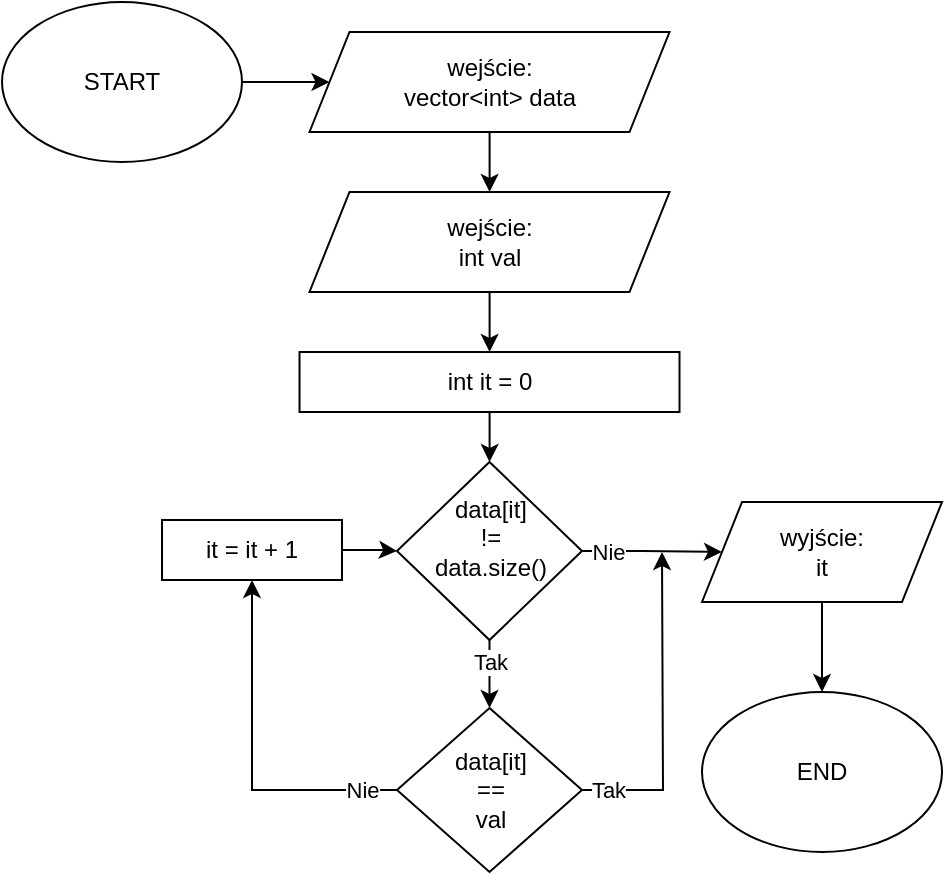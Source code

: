 <mxfile version="20.7.4" type="device"><diagram id="r4R0WMx8JEu7kntsxaOY" name="Strona-1"><mxGraphModel dx="1863" dy="614" grid="1" gridSize="10" guides="1" tooltips="1" connect="1" arrows="1" fold="1" page="1" pageScale="1" pageWidth="827" pageHeight="1169" math="0" shadow="0"><root><mxCell id="0"/><mxCell id="1" parent="0"/><mxCell id="CkYJwNCHKR7pto-Vj1GX-1" style="edgeStyle=orthogonalEdgeStyle;rounded=0;orthogonalLoop=1;jettySize=auto;html=1;" parent="1" source="CkYJwNCHKR7pto-Vj1GX-2" target="CkYJwNCHKR7pto-Vj1GX-5" edge="1"><mxGeometry relative="1" as="geometry"/></mxCell><mxCell id="CkYJwNCHKR7pto-Vj1GX-2" value="START" style="ellipse;whiteSpace=wrap;html=1;" parent="1" vertex="1"><mxGeometry x="-290" y="155" width="120" height="80" as="geometry"/></mxCell><mxCell id="CkYJwNCHKR7pto-Vj1GX-3" value="END" style="ellipse;whiteSpace=wrap;html=1;" parent="1" vertex="1"><mxGeometry x="60" y="500" width="120" height="80" as="geometry"/></mxCell><mxCell id="CkYJwNCHKR7pto-Vj1GX-75" value="" style="edgeStyle=orthogonalEdgeStyle;rounded=0;orthogonalLoop=1;jettySize=auto;html=1;" parent="1" source="CkYJwNCHKR7pto-Vj1GX-5" target="CkYJwNCHKR7pto-Vj1GX-74" edge="1"><mxGeometry relative="1" as="geometry"/></mxCell><mxCell id="CkYJwNCHKR7pto-Vj1GX-5" value="wejście:&lt;br&gt;vector&amp;lt;int&amp;gt; data" style="shape=parallelogram;perimeter=parallelogramPerimeter;whiteSpace=wrap;html=1;fixedSize=1;" parent="1" vertex="1"><mxGeometry x="-136.25" y="170" width="180" height="50" as="geometry"/></mxCell><mxCell id="CkYJwNCHKR7pto-Vj1GX-10" style="edgeStyle=orthogonalEdgeStyle;rounded=0;orthogonalLoop=1;jettySize=auto;html=1;" parent="1" source="CkYJwNCHKR7pto-Vj1GX-11" target="CkYJwNCHKR7pto-Vj1GX-3" edge="1"><mxGeometry relative="1" as="geometry"/></mxCell><mxCell id="CkYJwNCHKR7pto-Vj1GX-11" value="wyjście:&lt;br&gt;it" style="shape=parallelogram;perimeter=parallelogramPerimeter;whiteSpace=wrap;html=1;fixedSize=1;" parent="1" vertex="1"><mxGeometry x="60" y="405" width="120" height="50" as="geometry"/></mxCell><mxCell id="CkYJwNCHKR7pto-Vj1GX-77" value="" style="edgeStyle=orthogonalEdgeStyle;rounded=0;orthogonalLoop=1;jettySize=auto;html=1;" parent="1" source="CkYJwNCHKR7pto-Vj1GX-74" target="CkYJwNCHKR7pto-Vj1GX-76" edge="1"><mxGeometry relative="1" as="geometry"/></mxCell><mxCell id="CkYJwNCHKR7pto-Vj1GX-74" value="wejście:&lt;br&gt;int val" style="shape=parallelogram;perimeter=parallelogramPerimeter;whiteSpace=wrap;html=1;fixedSize=1;" parent="1" vertex="1"><mxGeometry x="-136.25" y="250" width="180" height="50" as="geometry"/></mxCell><mxCell id="CkYJwNCHKR7pto-Vj1GX-80" value="" style="edgeStyle=orthogonalEdgeStyle;rounded=0;orthogonalLoop=1;jettySize=auto;html=1;" parent="1" source="CkYJwNCHKR7pto-Vj1GX-76" target="CkYJwNCHKR7pto-Vj1GX-79" edge="1"><mxGeometry relative="1" as="geometry"/></mxCell><mxCell id="CkYJwNCHKR7pto-Vj1GX-76" value="int it = 0" style="whiteSpace=wrap;html=1;" parent="1" vertex="1"><mxGeometry x="-141.25" y="330" width="190" height="30" as="geometry"/></mxCell><mxCell id="CkYJwNCHKR7pto-Vj1GX-81" style="edgeStyle=orthogonalEdgeStyle;rounded=0;orthogonalLoop=1;jettySize=auto;html=1;entryX=0;entryY=0.5;entryDx=0;entryDy=0;" parent="1" source="CkYJwNCHKR7pto-Vj1GX-79" target="CkYJwNCHKR7pto-Vj1GX-11" edge="1"><mxGeometry relative="1" as="geometry"/></mxCell><mxCell id="CkYJwNCHKR7pto-Vj1GX-82" value="Nie" style="edgeLabel;html=1;align=center;verticalAlign=middle;resizable=0;points=[];" parent="CkYJwNCHKR7pto-Vj1GX-81" vertex="1" connectable="0"><mxGeometry x="-0.812" y="1" relative="1" as="geometry"><mxPoint x="6" y="1" as="offset"/></mxGeometry></mxCell><mxCell id="yYZ2StAicUT8SZPaMV0W-1" value="" style="edgeStyle=orthogonalEdgeStyle;rounded=0;orthogonalLoop=1;jettySize=auto;html=1;entryX=0.5;entryY=0;entryDx=0;entryDy=0;" parent="1" source="CkYJwNCHKR7pto-Vj1GX-79" target="CkYJwNCHKR7pto-Vj1GX-83" edge="1"><mxGeometry relative="1" as="geometry"/></mxCell><mxCell id="yYZ2StAicUT8SZPaMV0W-2" value="Tak" style="edgeLabel;html=1;align=center;verticalAlign=middle;resizable=0;points=[];" parent="yYZ2StAicUT8SZPaMV0W-1" vertex="1" connectable="0"><mxGeometry x="-0.728" y="-1" relative="1" as="geometry"><mxPoint x="1" y="6" as="offset"/></mxGeometry></mxCell><mxCell id="CkYJwNCHKR7pto-Vj1GX-79" value="data[it]&lt;br&gt;!=&lt;br&gt;data.size()&lt;br&gt;&amp;nbsp;" style="rhombus;whiteSpace=wrap;html=1;" parent="1" vertex="1"><mxGeometry x="-92.5" y="385" width="92.5" height="89" as="geometry"/></mxCell><mxCell id="CkYJwNCHKR7pto-Vj1GX-86" style="edgeStyle=orthogonalEdgeStyle;rounded=0;orthogonalLoop=1;jettySize=auto;html=1;" parent="1" source="CkYJwNCHKR7pto-Vj1GX-83" edge="1"><mxGeometry relative="1" as="geometry"><mxPoint x="40" y="430" as="targetPoint"/></mxGeometry></mxCell><mxCell id="CkYJwNCHKR7pto-Vj1GX-87" value="Tak" style="edgeLabel;html=1;align=center;verticalAlign=middle;resizable=0;points=[];" parent="CkYJwNCHKR7pto-Vj1GX-86" vertex="1" connectable="0"><mxGeometry x="-0.89" y="2" relative="1" as="geometry"><mxPoint x="4" y="2" as="offset"/></mxGeometry></mxCell><mxCell id="CkYJwNCHKR7pto-Vj1GX-90" style="edgeStyle=orthogonalEdgeStyle;rounded=0;orthogonalLoop=1;jettySize=auto;html=1;entryX=0.5;entryY=1;entryDx=0;entryDy=0;" parent="1" source="CkYJwNCHKR7pto-Vj1GX-83" target="CkYJwNCHKR7pto-Vj1GX-88" edge="1"><mxGeometry relative="1" as="geometry"/></mxCell><mxCell id="CkYJwNCHKR7pto-Vj1GX-91" value="Nie" style="edgeLabel;html=1;align=center;verticalAlign=middle;resizable=0;points=[];" parent="CkYJwNCHKR7pto-Vj1GX-90" vertex="1" connectable="0"><mxGeometry x="-0.882" y="1" relative="1" as="geometry"><mxPoint x="-7" y="-1" as="offset"/></mxGeometry></mxCell><mxCell id="CkYJwNCHKR7pto-Vj1GX-83" value="data[it]&lt;br&gt;==&lt;br&gt;val" style="rhombus;whiteSpace=wrap;html=1;" parent="1" vertex="1"><mxGeometry x="-92.5" y="508" width="92.5" height="82" as="geometry"/></mxCell><mxCell id="CkYJwNCHKR7pto-Vj1GX-89" style="edgeStyle=orthogonalEdgeStyle;rounded=0;orthogonalLoop=1;jettySize=auto;html=1;entryX=0;entryY=0.5;entryDx=0;entryDy=0;" parent="1" source="CkYJwNCHKR7pto-Vj1GX-88" target="CkYJwNCHKR7pto-Vj1GX-79" edge="1"><mxGeometry relative="1" as="geometry"/></mxCell><mxCell id="CkYJwNCHKR7pto-Vj1GX-88" value="it = it + 1" style="rounded=0;whiteSpace=wrap;html=1;" parent="1" vertex="1"><mxGeometry x="-210" y="414" width="90" height="30" as="geometry"/></mxCell></root></mxGraphModel></diagram></mxfile>